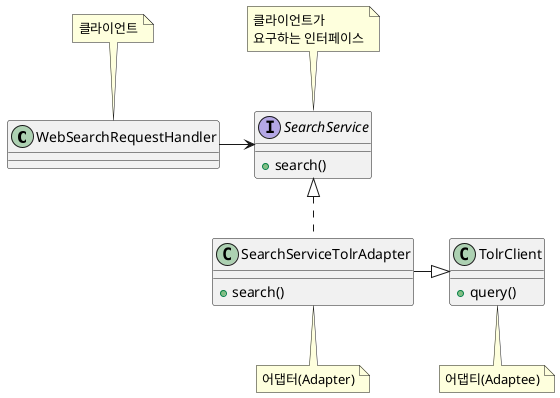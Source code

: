 @startuml

class WebSearchRequestHandler {
}
note top
  클라이언트
end note

interface SearchService {
  +search()
}
note top
  클라이언트가
  요구하는 인터페이스
end note

class SearchServiceTolrAdapter {
  +search()
}
note bottom
  어댑터(Adapter)
end note

class TolrClient {
  +query()
}
note bottom
  어댑티(Adaptee)
end note

WebSearchRequestHandler -right-> SearchService
SearchServiceTolrAdapter .up.|> SearchService
SearchServiceTolrAdapter -right-|> TolrClient

@enduml
